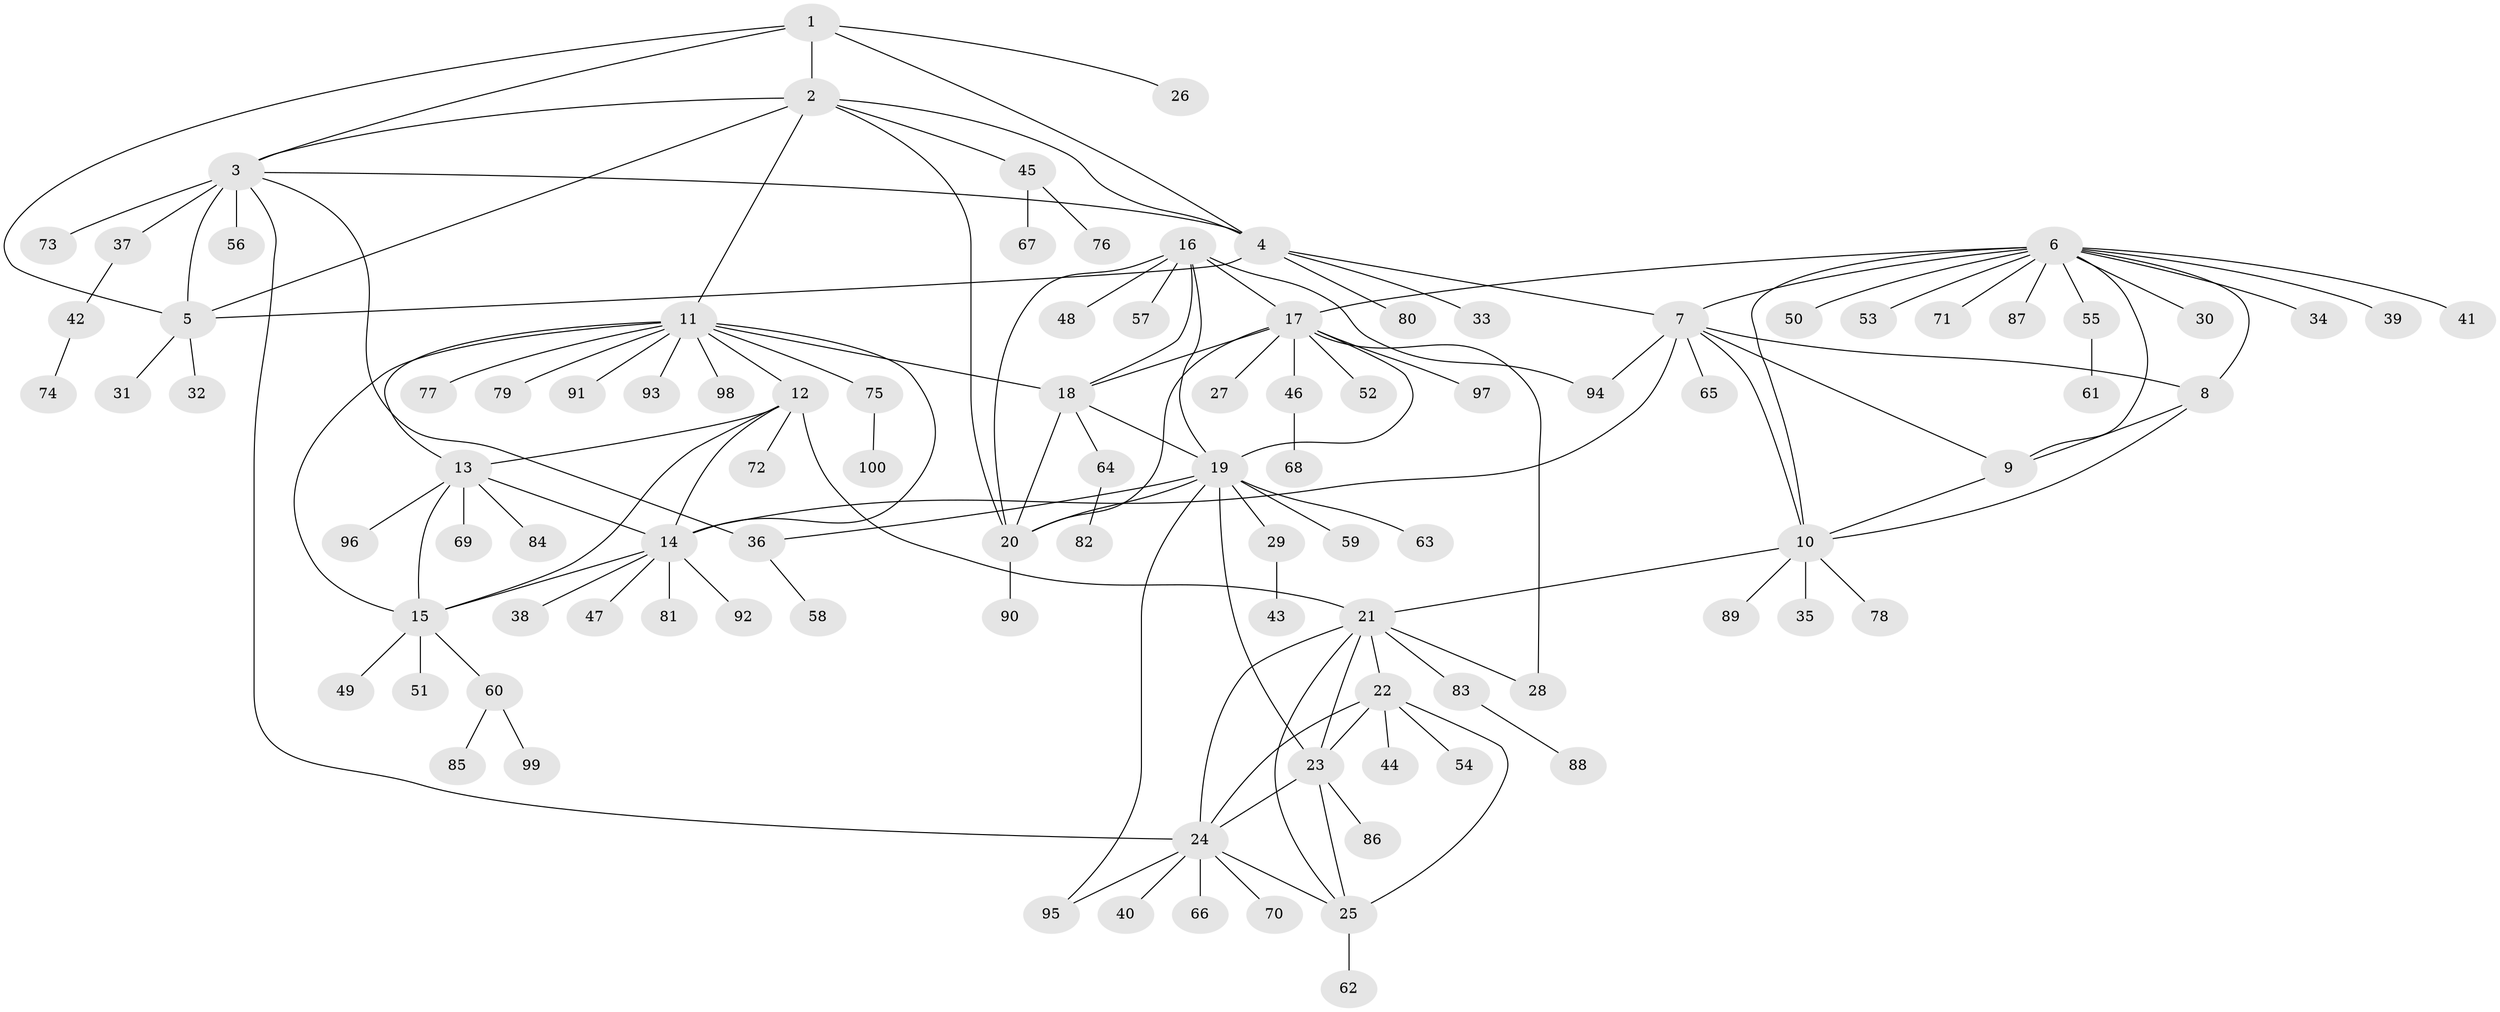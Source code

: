 // coarse degree distribution, {12: 0.03333333333333333, 9: 0.03333333333333333, 13: 0.03333333333333333, 4: 0.03333333333333333, 1: 0.8666666666666667}
// Generated by graph-tools (version 1.1) at 2025/19/03/04/25 18:19:45]
// undirected, 100 vertices, 139 edges
graph export_dot {
graph [start="1"]
  node [color=gray90,style=filled];
  1;
  2;
  3;
  4;
  5;
  6;
  7;
  8;
  9;
  10;
  11;
  12;
  13;
  14;
  15;
  16;
  17;
  18;
  19;
  20;
  21;
  22;
  23;
  24;
  25;
  26;
  27;
  28;
  29;
  30;
  31;
  32;
  33;
  34;
  35;
  36;
  37;
  38;
  39;
  40;
  41;
  42;
  43;
  44;
  45;
  46;
  47;
  48;
  49;
  50;
  51;
  52;
  53;
  54;
  55;
  56;
  57;
  58;
  59;
  60;
  61;
  62;
  63;
  64;
  65;
  66;
  67;
  68;
  69;
  70;
  71;
  72;
  73;
  74;
  75;
  76;
  77;
  78;
  79;
  80;
  81;
  82;
  83;
  84;
  85;
  86;
  87;
  88;
  89;
  90;
  91;
  92;
  93;
  94;
  95;
  96;
  97;
  98;
  99;
  100;
  1 -- 2;
  1 -- 3;
  1 -- 4;
  1 -- 5;
  1 -- 26;
  2 -- 3;
  2 -- 4;
  2 -- 5;
  2 -- 11;
  2 -- 20;
  2 -- 45;
  3 -- 4;
  3 -- 5;
  3 -- 24;
  3 -- 36;
  3 -- 37;
  3 -- 56;
  3 -- 73;
  4 -- 5;
  4 -- 7;
  4 -- 33;
  4 -- 80;
  5 -- 31;
  5 -- 32;
  6 -- 7;
  6 -- 8;
  6 -- 9;
  6 -- 10;
  6 -- 17;
  6 -- 30;
  6 -- 34;
  6 -- 39;
  6 -- 41;
  6 -- 50;
  6 -- 53;
  6 -- 55;
  6 -- 71;
  6 -- 87;
  7 -- 8;
  7 -- 9;
  7 -- 10;
  7 -- 14;
  7 -- 65;
  7 -- 94;
  8 -- 9;
  8 -- 10;
  9 -- 10;
  10 -- 21;
  10 -- 35;
  10 -- 78;
  10 -- 89;
  11 -- 12;
  11 -- 13;
  11 -- 14;
  11 -- 15;
  11 -- 18;
  11 -- 75;
  11 -- 77;
  11 -- 79;
  11 -- 91;
  11 -- 93;
  11 -- 98;
  12 -- 13;
  12 -- 14;
  12 -- 15;
  12 -- 21;
  12 -- 72;
  13 -- 14;
  13 -- 15;
  13 -- 69;
  13 -- 84;
  13 -- 96;
  14 -- 15;
  14 -- 38;
  14 -- 47;
  14 -- 81;
  14 -- 92;
  15 -- 49;
  15 -- 51;
  15 -- 60;
  16 -- 17;
  16 -- 18;
  16 -- 19;
  16 -- 20;
  16 -- 48;
  16 -- 57;
  16 -- 94;
  17 -- 18;
  17 -- 19;
  17 -- 20;
  17 -- 27;
  17 -- 28;
  17 -- 46;
  17 -- 52;
  17 -- 97;
  18 -- 19;
  18 -- 20;
  18 -- 64;
  19 -- 20;
  19 -- 23;
  19 -- 29;
  19 -- 36;
  19 -- 59;
  19 -- 63;
  19 -- 95;
  20 -- 90;
  21 -- 22;
  21 -- 23;
  21 -- 24;
  21 -- 25;
  21 -- 28;
  21 -- 83;
  22 -- 23;
  22 -- 24;
  22 -- 25;
  22 -- 44;
  22 -- 54;
  23 -- 24;
  23 -- 25;
  23 -- 86;
  24 -- 25;
  24 -- 40;
  24 -- 66;
  24 -- 70;
  24 -- 95;
  25 -- 62;
  29 -- 43;
  36 -- 58;
  37 -- 42;
  42 -- 74;
  45 -- 67;
  45 -- 76;
  46 -- 68;
  55 -- 61;
  60 -- 85;
  60 -- 99;
  64 -- 82;
  75 -- 100;
  83 -- 88;
}
